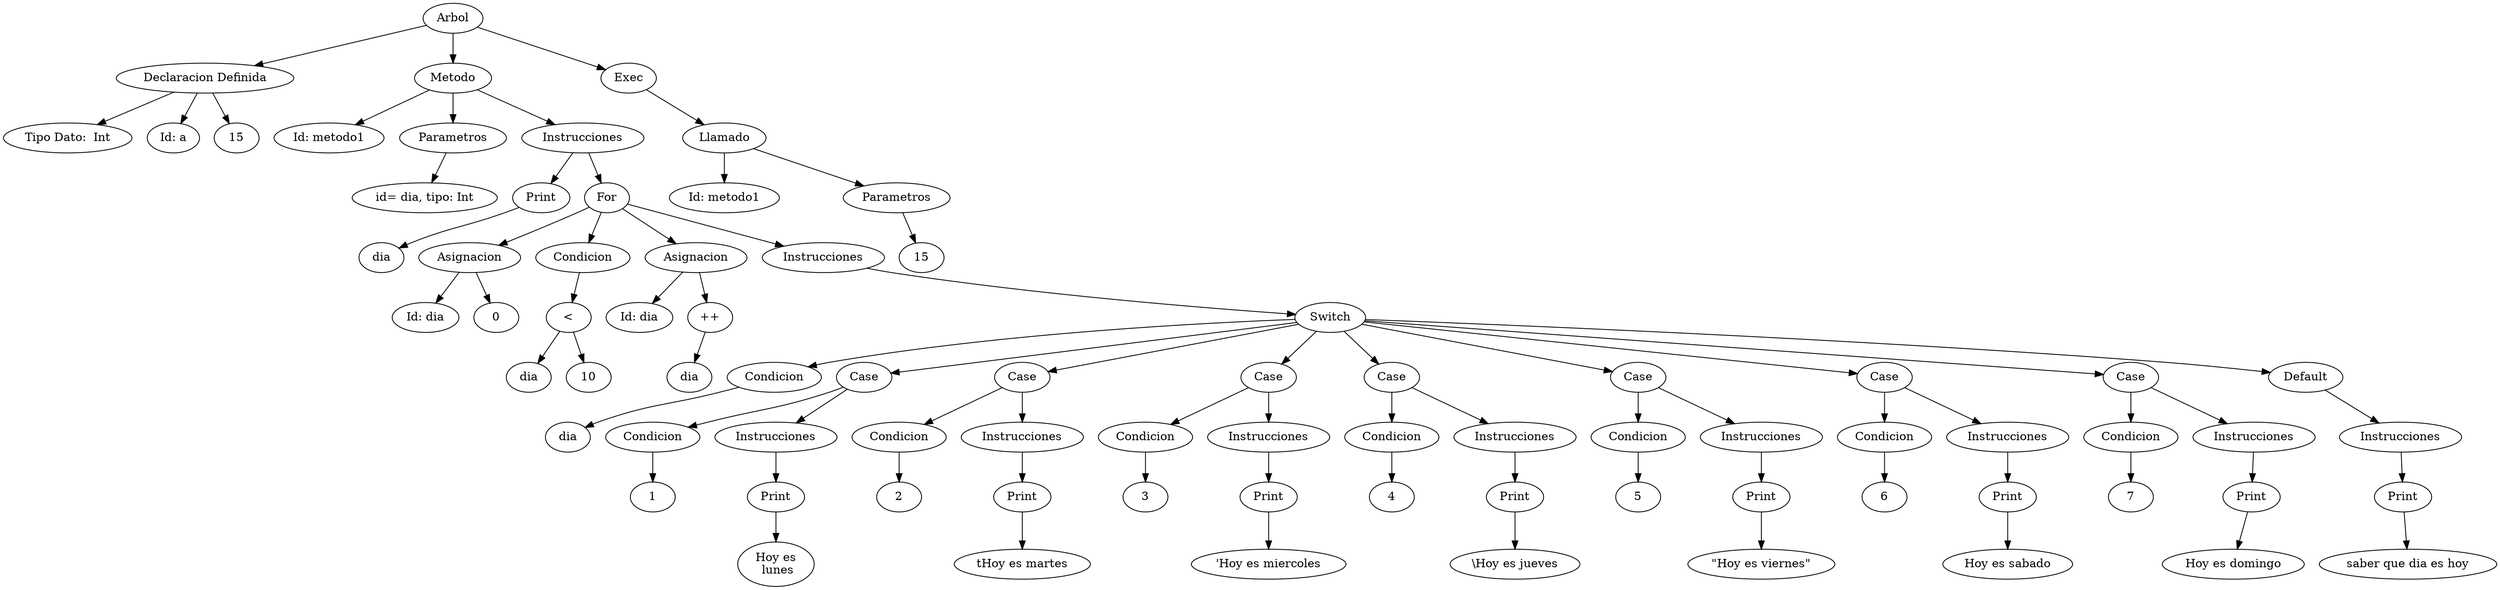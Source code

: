 digraph G{
rankdir=TB
Nodo0[label="Arbol"]
Nodo0->Nodo1;
Nodo1[label ="Declaracion Definida"]
Nodo2[label ="Tipo Dato:  Int"]
Nodo1->Nodo2;
Nodo3[label ="Id: a"]
Nodo1->Nodo3;
Nodo1->Nodo4;
Nodo4[label ="15"]
Nodo0->Nodo5;
Nodo5[label ="Metodo"]
Nodo6[label ="Id: metodo1"]
Nodo5->Nodo6;
Nodo7[label ="Parametros"]
Nodo5->Nodo7;
Nodo8[label ="id= dia, tipo: Int"]
Nodo7->Nodo8;
Nodo9[label ="Instrucciones"]
Nodo5->Nodo9;
Nodo9->Nodo10;
Nodo10[label ="Print"]
Nodo10->Nodo11;
Nodo11[label ="dia"]
Nodo9->Nodo12;
Nodo12[label ="For"]
Nodo12->Nodo13;
Nodo13[label ="Asignacion"]
Nodo14[label ="Id: dia"]
Nodo13->Nodo14;
Nodo13->Nodo15;
Nodo15[label ="0"]
Nodo16[label ="Condicion"]
Nodo12->Nodo16;
Nodo16->Nodo17;
Nodo17[label ="<"]
Nodo17->Nodo18;
Nodo18[label ="dia"]
Nodo17->Nodo19;
Nodo19[label ="10"]
Nodo12->Nodo20;
Nodo20[label ="Asignacion"]
Nodo21[label ="Id: dia"]
Nodo20->Nodo21;
Nodo20->Nodo22;
Nodo22[label ="++"]
Nodo22->Nodo23;
Nodo23[label ="dia"]
Nodo24[label ="Instrucciones"]
Nodo12->Nodo24;
Nodo24->Nodo25;
Nodo25[label ="Switch"]
Nodo26[label ="Condicion"]
Nodo25->Nodo26;
Nodo26->Nodo27;
Nodo27[label ="dia"]
Nodo28[label ="Case"]
Nodo25->Nodo28;
Nodo29[label ="Condicion"]
Nodo28->Nodo29;
Nodo29->Nodo30;
Nodo30[label ="1"]
Nodo31[label ="Instrucciones"]
Nodo28->Nodo31;
Nodo31->Nodo32;
Nodo32[label ="Print"]
Nodo32->Nodo33;
Nodo33[label ="Hoy es\n lunes"]
Nodo34[label ="Case"]
Nodo25->Nodo34;
Nodo35[label ="Condicion"]
Nodo34->Nodo35;
Nodo35->Nodo36;
Nodo36[label ="2"]
Nodo37[label ="Instrucciones"]
Nodo34->Nodo37;
Nodo37->Nodo38;
Nodo38[label ="Print"]
Nodo38->Nodo39;
Nodo39[label ="\tHoy es martes"]
Nodo40[label ="Case"]
Nodo25->Nodo40;
Nodo41[label ="Condicion"]
Nodo40->Nodo41;
Nodo41->Nodo42;
Nodo42[label ="3"]
Nodo43[label ="Instrucciones"]
Nodo40->Nodo43;
Nodo43->Nodo44;
Nodo44[label ="Print"]
Nodo44->Nodo45;
Nodo45[label ="\'Hoy es miercoles"]
Nodo46[label ="Case"]
Nodo25->Nodo46;
Nodo47[label ="Condicion"]
Nodo46->Nodo47;
Nodo47->Nodo48;
Nodo48[label ="4"]
Nodo49[label ="Instrucciones"]
Nodo46->Nodo49;
Nodo49->Nodo50;
Nodo50[label ="Print"]
Nodo50->Nodo51;
Nodo51[label ="\\Hoy es jueves"]
Nodo52[label ="Case"]
Nodo25->Nodo52;
Nodo53[label ="Condicion"]
Nodo52->Nodo53;
Nodo53->Nodo54;
Nodo54[label ="5"]
Nodo55[label ="Instrucciones"]
Nodo52->Nodo55;
Nodo55->Nodo56;
Nodo56[label ="Print"]
Nodo56->Nodo57;
Nodo57[label ="\"Hoy es viernes\""]
Nodo58[label ="Case"]
Nodo25->Nodo58;
Nodo59[label ="Condicion"]
Nodo58->Nodo59;
Nodo59->Nodo60;
Nodo60[label ="6"]
Nodo61[label ="Instrucciones"]
Nodo58->Nodo61;
Nodo61->Nodo62;
Nodo62[label ="Print"]
Nodo62->Nodo63;
Nodo63[label ="Hoy es sabado"]
Nodo64[label ="Case"]
Nodo25->Nodo64;
Nodo65[label ="Condicion"]
Nodo64->Nodo65;
Nodo65->Nodo66;
Nodo66[label ="7"]
Nodo67[label ="Instrucciones"]
Nodo64->Nodo67;
Nodo67->Nodo68;
Nodo68[label ="Print"]
Nodo68->Nodo69;
Nodo69[label ="Hoy es domingo"]
Nodo70[label ="Default"]
Nodo25->Nodo70;
Nodo71[label ="Instrucciones"]
Nodo70->Nodo71;
Nodo71->Nodo72;
Nodo72[label ="Print"]
Nodo72->Nodo73;
Nodo73[label ="saber que dia es hoy"]
Nodo0->Nodo74;
Nodo74[label ="Exec"]
Nodo74->Nodo75;
Nodo75[label ="Llamado"]
Nodo76[label ="Id: metodo1"]
Nodo75->Nodo76;
Nodo77[label ="Parametros"]
Nodo75->Nodo77;
Nodo77->Nodo78;
Nodo78[label ="15"]
}